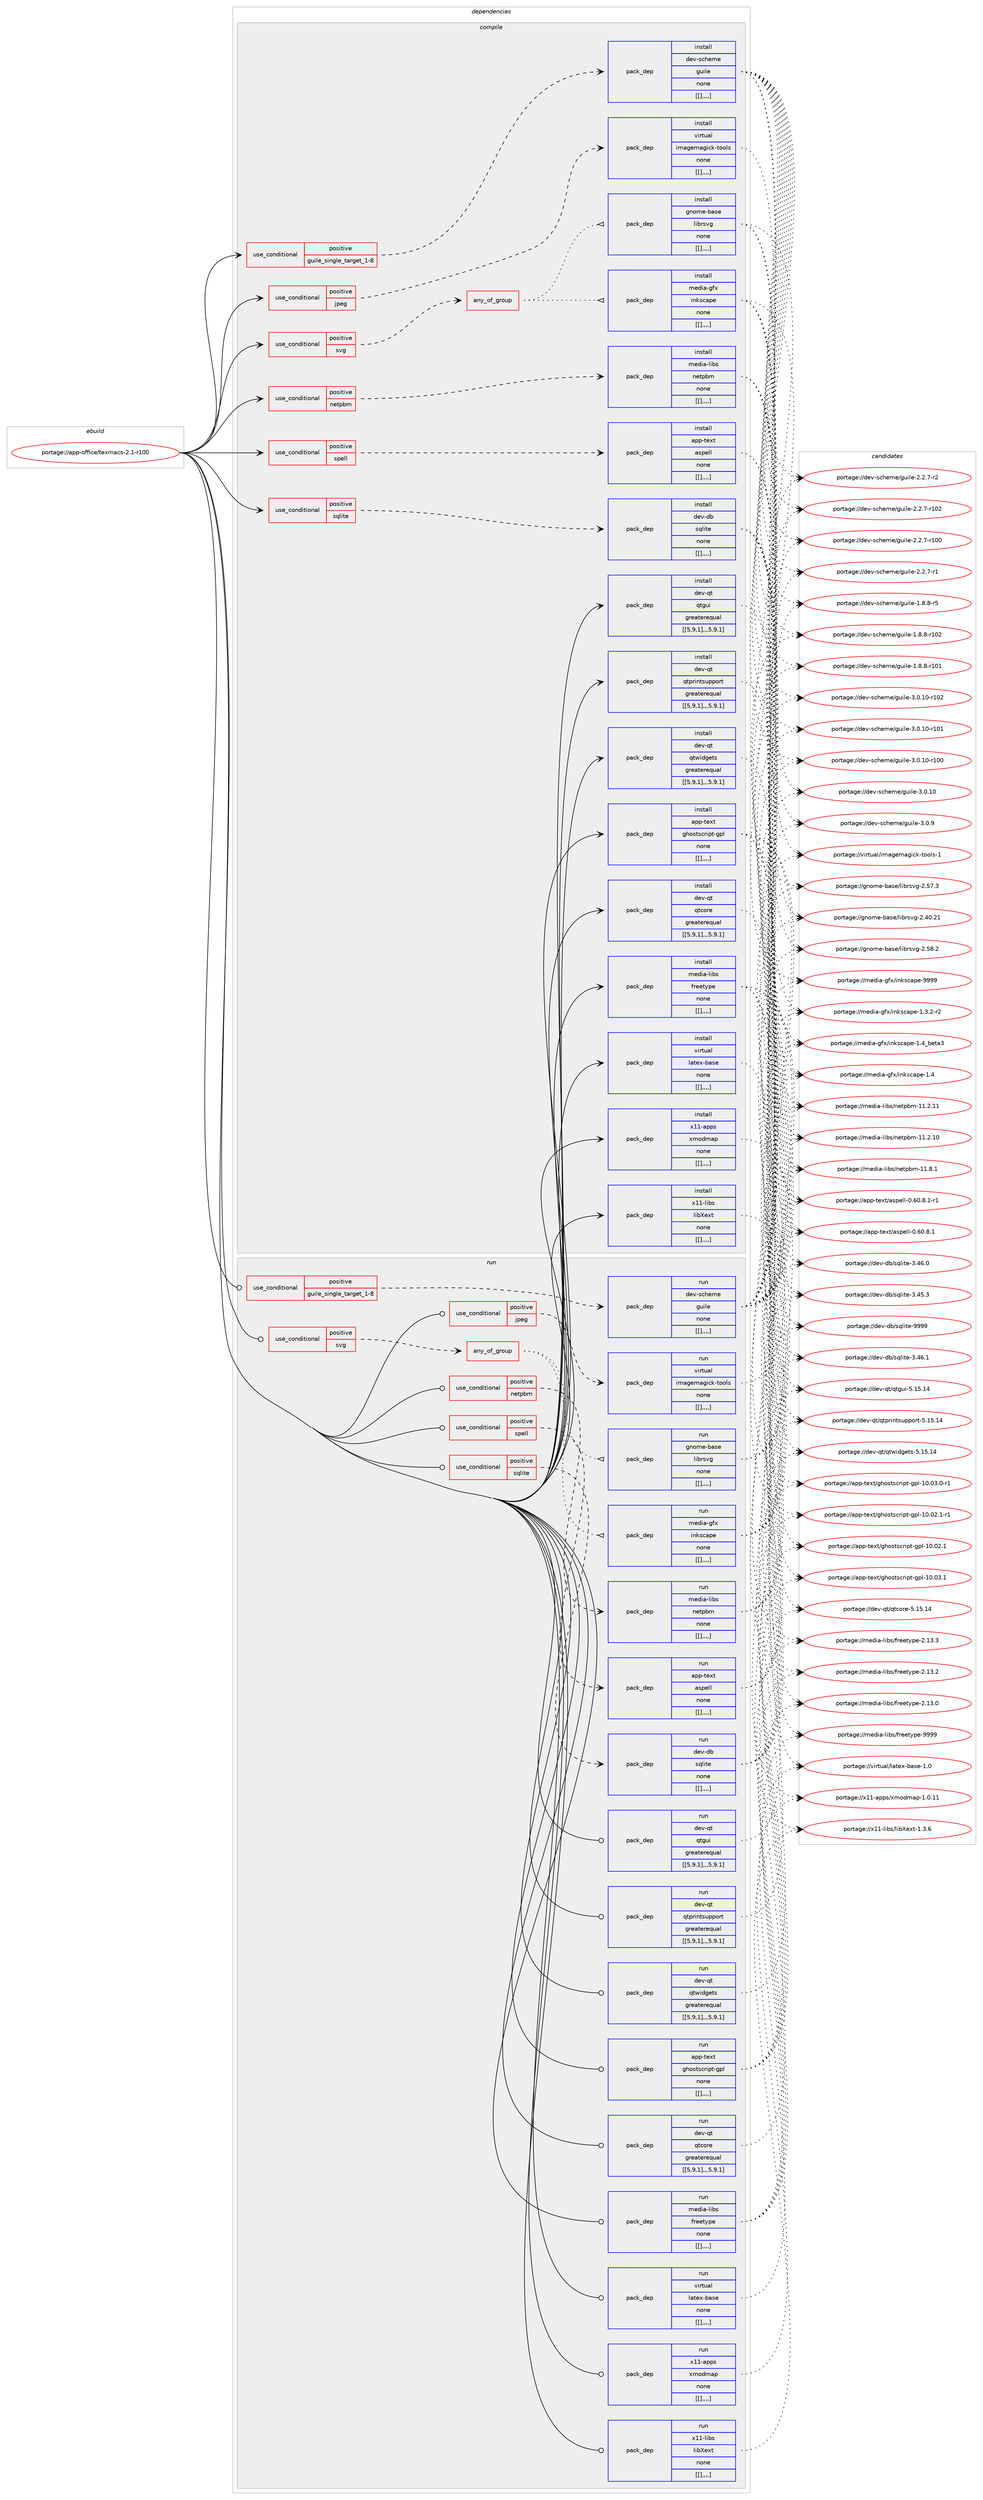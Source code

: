 digraph prolog {

# *************
# Graph options
# *************

newrank=true;
concentrate=true;
compound=true;
graph [rankdir=LR,fontname=Helvetica,fontsize=10,ranksep=1.5];#, ranksep=2.5, nodesep=0.2];
edge  [arrowhead=vee];
node  [fontname=Helvetica,fontsize=10];

# **********
# The ebuild
# **********

subgraph cluster_leftcol {
color=gray;
label=<<i>ebuild</i>>;
id [label="portage://app-office/texmacs-2.1-r100", color=red, width=4, href="../app-office/texmacs-2.1-r100.svg"];
}

# ****************
# The dependencies
# ****************

subgraph cluster_midcol {
color=gray;
label=<<i>dependencies</i>>;
subgraph cluster_compile {
fillcolor="#eeeeee";
style=filled;
label=<<i>compile</i>>;
subgraph cond14889 {
dependency50445 [label=<<TABLE BORDER="0" CELLBORDER="1" CELLSPACING="0" CELLPADDING="4"><TR><TD ROWSPAN="3" CELLPADDING="10">use_conditional</TD></TR><TR><TD>positive</TD></TR><TR><TD>guile_single_target_1-8</TD></TR></TABLE>>, shape=none, color=red];
subgraph pack35106 {
dependency50545 [label=<<TABLE BORDER="0" CELLBORDER="1" CELLSPACING="0" CELLPADDING="4" WIDTH="220"><TR><TD ROWSPAN="6" CELLPADDING="30">pack_dep</TD></TR><TR><TD WIDTH="110">install</TD></TR><TR><TD>dev-scheme</TD></TR><TR><TD>guile</TD></TR><TR><TD>none</TD></TR><TR><TD>[[],,,,]</TD></TR></TABLE>>, shape=none, color=blue];
}
dependency50445:e -> dependency50545:w [weight=20,style="dashed",arrowhead="vee"];
}
id:e -> dependency50445:w [weight=20,style="solid",arrowhead="vee"];
subgraph cond14920 {
dependency50568 [label=<<TABLE BORDER="0" CELLBORDER="1" CELLSPACING="0" CELLPADDING="4"><TR><TD ROWSPAN="3" CELLPADDING="10">use_conditional</TD></TR><TR><TD>positive</TD></TR><TR><TD>jpeg</TD></TR></TABLE>>, shape=none, color=red];
subgraph pack35182 {
dependency50589 [label=<<TABLE BORDER="0" CELLBORDER="1" CELLSPACING="0" CELLPADDING="4" WIDTH="220"><TR><TD ROWSPAN="6" CELLPADDING="30">pack_dep</TD></TR><TR><TD WIDTH="110">install</TD></TR><TR><TD>virtual</TD></TR><TR><TD>imagemagick-tools</TD></TR><TR><TD>none</TD></TR><TR><TD>[[],,,,]</TD></TR></TABLE>>, shape=none, color=blue];
}
dependency50568:e -> dependency50589:w [weight=20,style="dashed",arrowhead="vee"];
}
id:e -> dependency50568:w [weight=20,style="solid",arrowhead="vee"];
subgraph cond14935 {
dependency50658 [label=<<TABLE BORDER="0" CELLBORDER="1" CELLSPACING="0" CELLPADDING="4"><TR><TD ROWSPAN="3" CELLPADDING="10">use_conditional</TD></TR><TR><TD>positive</TD></TR><TR><TD>netpbm</TD></TR></TABLE>>, shape=none, color=red];
subgraph pack35238 {
dependency50660 [label=<<TABLE BORDER="0" CELLBORDER="1" CELLSPACING="0" CELLPADDING="4" WIDTH="220"><TR><TD ROWSPAN="6" CELLPADDING="30">pack_dep</TD></TR><TR><TD WIDTH="110">install</TD></TR><TR><TD>media-libs</TD></TR><TR><TD>netpbm</TD></TR><TR><TD>none</TD></TR><TR><TD>[[],,,,]</TD></TR></TABLE>>, shape=none, color=blue];
}
dependency50658:e -> dependency50660:w [weight=20,style="dashed",arrowhead="vee"];
}
id:e -> dependency50658:w [weight=20,style="solid",arrowhead="vee"];
subgraph cond14966 {
dependency50750 [label=<<TABLE BORDER="0" CELLBORDER="1" CELLSPACING="0" CELLPADDING="4"><TR><TD ROWSPAN="3" CELLPADDING="10">use_conditional</TD></TR><TR><TD>positive</TD></TR><TR><TD>spell</TD></TR></TABLE>>, shape=none, color=red];
subgraph pack35318 {
dependency50773 [label=<<TABLE BORDER="0" CELLBORDER="1" CELLSPACING="0" CELLPADDING="4" WIDTH="220"><TR><TD ROWSPAN="6" CELLPADDING="30">pack_dep</TD></TR><TR><TD WIDTH="110">install</TD></TR><TR><TD>app-text</TD></TR><TR><TD>aspell</TD></TR><TR><TD>none</TD></TR><TR><TD>[[],,,,]</TD></TR></TABLE>>, shape=none, color=blue];
}
dependency50750:e -> dependency50773:w [weight=20,style="dashed",arrowhead="vee"];
}
id:e -> dependency50750:w [weight=20,style="solid",arrowhead="vee"];
subgraph cond14988 {
dependency50838 [label=<<TABLE BORDER="0" CELLBORDER="1" CELLSPACING="0" CELLPADDING="4"><TR><TD ROWSPAN="3" CELLPADDING="10">use_conditional</TD></TR><TR><TD>positive</TD></TR><TR><TD>sqlite</TD></TR></TABLE>>, shape=none, color=red];
subgraph pack35367 {
dependency50841 [label=<<TABLE BORDER="0" CELLBORDER="1" CELLSPACING="0" CELLPADDING="4" WIDTH="220"><TR><TD ROWSPAN="6" CELLPADDING="30">pack_dep</TD></TR><TR><TD WIDTH="110">install</TD></TR><TR><TD>dev-db</TD></TR><TR><TD>sqlite</TD></TR><TR><TD>none</TD></TR><TR><TD>[[],,,,]</TD></TR></TABLE>>, shape=none, color=blue];
}
dependency50838:e -> dependency50841:w [weight=20,style="dashed",arrowhead="vee"];
}
id:e -> dependency50838:w [weight=20,style="solid",arrowhead="vee"];
subgraph cond15016 {
dependency50918 [label=<<TABLE BORDER="0" CELLBORDER="1" CELLSPACING="0" CELLPADDING="4"><TR><TD ROWSPAN="3" CELLPADDING="10">use_conditional</TD></TR><TR><TD>positive</TD></TR><TR><TD>svg</TD></TR></TABLE>>, shape=none, color=red];
subgraph any436 {
dependency50922 [label=<<TABLE BORDER="0" CELLBORDER="1" CELLSPACING="0" CELLPADDING="4"><TR><TD CELLPADDING="10">any_of_group</TD></TR></TABLE>>, shape=none, color=red];subgraph pack35444 {
dependency51096 [label=<<TABLE BORDER="0" CELLBORDER="1" CELLSPACING="0" CELLPADDING="4" WIDTH="220"><TR><TD ROWSPAN="6" CELLPADDING="30">pack_dep</TD></TR><TR><TD WIDTH="110">install</TD></TR><TR><TD>media-gfx</TD></TR><TR><TD>inkscape</TD></TR><TR><TD>none</TD></TR><TR><TD>[[],,,,]</TD></TR></TABLE>>, shape=none, color=blue];
}
dependency50922:e -> dependency51096:w [weight=20,style="dotted",arrowhead="oinv"];
subgraph pack35579 {
dependency51124 [label=<<TABLE BORDER="0" CELLBORDER="1" CELLSPACING="0" CELLPADDING="4" WIDTH="220"><TR><TD ROWSPAN="6" CELLPADDING="30">pack_dep</TD></TR><TR><TD WIDTH="110">install</TD></TR><TR><TD>gnome-base</TD></TR><TR><TD>librsvg</TD></TR><TR><TD>none</TD></TR><TR><TD>[[],,,,]</TD></TR></TABLE>>, shape=none, color=blue];
}
dependency50922:e -> dependency51124:w [weight=20,style="dotted",arrowhead="oinv"];
}
dependency50918:e -> dependency50922:w [weight=20,style="dashed",arrowhead="vee"];
}
id:e -> dependency50918:w [weight=20,style="solid",arrowhead="vee"];
subgraph pack35600 {
dependency51150 [label=<<TABLE BORDER="0" CELLBORDER="1" CELLSPACING="0" CELLPADDING="4" WIDTH="220"><TR><TD ROWSPAN="6" CELLPADDING="30">pack_dep</TD></TR><TR><TD WIDTH="110">install</TD></TR><TR><TD>app-text</TD></TR><TR><TD>ghostscript-gpl</TD></TR><TR><TD>none</TD></TR><TR><TD>[[],,,,]</TD></TR></TABLE>>, shape=none, color=blue];
}
id:e -> dependency51150:w [weight=20,style="solid",arrowhead="vee"];
subgraph pack35603 {
dependency51177 [label=<<TABLE BORDER="0" CELLBORDER="1" CELLSPACING="0" CELLPADDING="4" WIDTH="220"><TR><TD ROWSPAN="6" CELLPADDING="30">pack_dep</TD></TR><TR><TD WIDTH="110">install</TD></TR><TR><TD>dev-qt</TD></TR><TR><TD>qtcore</TD></TR><TR><TD>greaterequal</TD></TR><TR><TD>[[5,9,1],,,5.9.1]</TD></TR></TABLE>>, shape=none, color=blue];
}
id:e -> dependency51177:w [weight=20,style="solid",arrowhead="vee"];
subgraph pack35636 {
dependency51248 [label=<<TABLE BORDER="0" CELLBORDER="1" CELLSPACING="0" CELLPADDING="4" WIDTH="220"><TR><TD ROWSPAN="6" CELLPADDING="30">pack_dep</TD></TR><TR><TD WIDTH="110">install</TD></TR><TR><TD>dev-qt</TD></TR><TR><TD>qtgui</TD></TR><TR><TD>greaterequal</TD></TR><TR><TD>[[5,9,1],,,5.9.1]</TD></TR></TABLE>>, shape=none, color=blue];
}
id:e -> dependency51248:w [weight=20,style="solid",arrowhead="vee"];
subgraph pack35667 {
dependency51255 [label=<<TABLE BORDER="0" CELLBORDER="1" CELLSPACING="0" CELLPADDING="4" WIDTH="220"><TR><TD ROWSPAN="6" CELLPADDING="30">pack_dep</TD></TR><TR><TD WIDTH="110">install</TD></TR><TR><TD>dev-qt</TD></TR><TR><TD>qtprintsupport</TD></TR><TR><TD>greaterequal</TD></TR><TR><TD>[[5,9,1],,,5.9.1]</TD></TR></TABLE>>, shape=none, color=blue];
}
id:e -> dependency51255:w [weight=20,style="solid",arrowhead="vee"];
subgraph pack35690 {
dependency51303 [label=<<TABLE BORDER="0" CELLBORDER="1" CELLSPACING="0" CELLPADDING="4" WIDTH="220"><TR><TD ROWSPAN="6" CELLPADDING="30">pack_dep</TD></TR><TR><TD WIDTH="110">install</TD></TR><TR><TD>dev-qt</TD></TR><TR><TD>qtwidgets</TD></TR><TR><TD>greaterequal</TD></TR><TR><TD>[[5,9,1],,,5.9.1]</TD></TR></TABLE>>, shape=none, color=blue];
}
id:e -> dependency51303:w [weight=20,style="solid",arrowhead="vee"];
subgraph pack35745 {
dependency51378 [label=<<TABLE BORDER="0" CELLBORDER="1" CELLSPACING="0" CELLPADDING="4" WIDTH="220"><TR><TD ROWSPAN="6" CELLPADDING="30">pack_dep</TD></TR><TR><TD WIDTH="110">install</TD></TR><TR><TD>media-libs</TD></TR><TR><TD>freetype</TD></TR><TR><TD>none</TD></TR><TR><TD>[[],,,,]</TD></TR></TABLE>>, shape=none, color=blue];
}
id:e -> dependency51378:w [weight=20,style="solid",arrowhead="vee"];
subgraph pack35765 {
dependency51406 [label=<<TABLE BORDER="0" CELLBORDER="1" CELLSPACING="0" CELLPADDING="4" WIDTH="220"><TR><TD ROWSPAN="6" CELLPADDING="30">pack_dep</TD></TR><TR><TD WIDTH="110">install</TD></TR><TR><TD>virtual</TD></TR><TR><TD>latex-base</TD></TR><TR><TD>none</TD></TR><TR><TD>[[],,,,]</TD></TR></TABLE>>, shape=none, color=blue];
}
id:e -> dependency51406:w [weight=20,style="solid",arrowhead="vee"];
subgraph pack35787 {
dependency51410 [label=<<TABLE BORDER="0" CELLBORDER="1" CELLSPACING="0" CELLPADDING="4" WIDTH="220"><TR><TD ROWSPAN="6" CELLPADDING="30">pack_dep</TD></TR><TR><TD WIDTH="110">install</TD></TR><TR><TD>x11-apps</TD></TR><TR><TD>xmodmap</TD></TR><TR><TD>none</TD></TR><TR><TD>[[],,,,]</TD></TR></TABLE>>, shape=none, color=blue];
}
id:e -> dependency51410:w [weight=20,style="solid",arrowhead="vee"];
subgraph pack35790 {
dependency51413 [label=<<TABLE BORDER="0" CELLBORDER="1" CELLSPACING="0" CELLPADDING="4" WIDTH="220"><TR><TD ROWSPAN="6" CELLPADDING="30">pack_dep</TD></TR><TR><TD WIDTH="110">install</TD></TR><TR><TD>x11-libs</TD></TR><TR><TD>libXext</TD></TR><TR><TD>none</TD></TR><TR><TD>[[],,,,]</TD></TR></TABLE>>, shape=none, color=blue];
}
id:e -> dependency51413:w [weight=20,style="solid",arrowhead="vee"];
}
subgraph cluster_compileandrun {
fillcolor="#eeeeee";
style=filled;
label=<<i>compile and run</i>>;
}
subgraph cluster_run {
fillcolor="#eeeeee";
style=filled;
label=<<i>run</i>>;
subgraph cond15132 {
dependency51463 [label=<<TABLE BORDER="0" CELLBORDER="1" CELLSPACING="0" CELLPADDING="4"><TR><TD ROWSPAN="3" CELLPADDING="10">use_conditional</TD></TR><TR><TD>positive</TD></TR><TR><TD>guile_single_target_1-8</TD></TR></TABLE>>, shape=none, color=red];
subgraph pack35833 {
dependency51559 [label=<<TABLE BORDER="0" CELLBORDER="1" CELLSPACING="0" CELLPADDING="4" WIDTH="220"><TR><TD ROWSPAN="6" CELLPADDING="30">pack_dep</TD></TR><TR><TD WIDTH="110">run</TD></TR><TR><TD>dev-scheme</TD></TR><TR><TD>guile</TD></TR><TR><TD>none</TD></TR><TR><TD>[[],,,,]</TD></TR></TABLE>>, shape=none, color=blue];
}
dependency51463:e -> dependency51559:w [weight=20,style="dashed",arrowhead="vee"];
}
id:e -> dependency51463:w [weight=20,style="solid",arrowhead="odot"];
subgraph cond15150 {
dependency51564 [label=<<TABLE BORDER="0" CELLBORDER="1" CELLSPACING="0" CELLPADDING="4"><TR><TD ROWSPAN="3" CELLPADDING="10">use_conditional</TD></TR><TR><TD>positive</TD></TR><TR><TD>jpeg</TD></TR></TABLE>>, shape=none, color=red];
subgraph pack35918 {
dependency51572 [label=<<TABLE BORDER="0" CELLBORDER="1" CELLSPACING="0" CELLPADDING="4" WIDTH="220"><TR><TD ROWSPAN="6" CELLPADDING="30">pack_dep</TD></TR><TR><TD WIDTH="110">run</TD></TR><TR><TD>virtual</TD></TR><TR><TD>imagemagick-tools</TD></TR><TR><TD>none</TD></TR><TR><TD>[[],,,,]</TD></TR></TABLE>>, shape=none, color=blue];
}
dependency51564:e -> dependency51572:w [weight=20,style="dashed",arrowhead="vee"];
}
id:e -> dependency51564:w [weight=20,style="solid",arrowhead="odot"];
subgraph cond15159 {
dependency51604 [label=<<TABLE BORDER="0" CELLBORDER="1" CELLSPACING="0" CELLPADDING="4"><TR><TD ROWSPAN="3" CELLPADDING="10">use_conditional</TD></TR><TR><TD>positive</TD></TR><TR><TD>netpbm</TD></TR></TABLE>>, shape=none, color=red];
subgraph pack35948 {
dependency51626 [label=<<TABLE BORDER="0" CELLBORDER="1" CELLSPACING="0" CELLPADDING="4" WIDTH="220"><TR><TD ROWSPAN="6" CELLPADDING="30">pack_dep</TD></TR><TR><TD WIDTH="110">run</TD></TR><TR><TD>media-libs</TD></TR><TR><TD>netpbm</TD></TR><TR><TD>none</TD></TR><TR><TD>[[],,,,]</TD></TR></TABLE>>, shape=none, color=blue];
}
dependency51604:e -> dependency51626:w [weight=20,style="dashed",arrowhead="vee"];
}
id:e -> dependency51604:w [weight=20,style="solid",arrowhead="odot"];
subgraph cond15167 {
dependency51714 [label=<<TABLE BORDER="0" CELLBORDER="1" CELLSPACING="0" CELLPADDING="4"><TR><TD ROWSPAN="3" CELLPADDING="10">use_conditional</TD></TR><TR><TD>positive</TD></TR><TR><TD>spell</TD></TR></TABLE>>, shape=none, color=red];
subgraph pack36024 {
dependency51717 [label=<<TABLE BORDER="0" CELLBORDER="1" CELLSPACING="0" CELLPADDING="4" WIDTH="220"><TR><TD ROWSPAN="6" CELLPADDING="30">pack_dep</TD></TR><TR><TD WIDTH="110">run</TD></TR><TR><TD>app-text</TD></TR><TR><TD>aspell</TD></TR><TR><TD>none</TD></TR><TR><TD>[[],,,,]</TD></TR></TABLE>>, shape=none, color=blue];
}
dependency51714:e -> dependency51717:w [weight=20,style="dashed",arrowhead="vee"];
}
id:e -> dependency51714:w [weight=20,style="solid",arrowhead="odot"];
subgraph cond15192 {
dependency51806 [label=<<TABLE BORDER="0" CELLBORDER="1" CELLSPACING="0" CELLPADDING="4"><TR><TD ROWSPAN="3" CELLPADDING="10">use_conditional</TD></TR><TR><TD>positive</TD></TR><TR><TD>sqlite</TD></TR></TABLE>>, shape=none, color=red];
subgraph pack36100 {
dependency51815 [label=<<TABLE BORDER="0" CELLBORDER="1" CELLSPACING="0" CELLPADDING="4" WIDTH="220"><TR><TD ROWSPAN="6" CELLPADDING="30">pack_dep</TD></TR><TR><TD WIDTH="110">run</TD></TR><TR><TD>dev-db</TD></TR><TR><TD>sqlite</TD></TR><TR><TD>none</TD></TR><TR><TD>[[],,,,]</TD></TR></TABLE>>, shape=none, color=blue];
}
dependency51806:e -> dependency51815:w [weight=20,style="dashed",arrowhead="vee"];
}
id:e -> dependency51806:w [weight=20,style="solid",arrowhead="odot"];
subgraph cond15213 {
dependency51860 [label=<<TABLE BORDER="0" CELLBORDER="1" CELLSPACING="0" CELLPADDING="4"><TR><TD ROWSPAN="3" CELLPADDING="10">use_conditional</TD></TR><TR><TD>positive</TD></TR><TR><TD>svg</TD></TR></TABLE>>, shape=none, color=red];
subgraph any457 {
dependency51902 [label=<<TABLE BORDER="0" CELLBORDER="1" CELLSPACING="0" CELLPADDING="4"><TR><TD CELLPADDING="10">any_of_group</TD></TR></TABLE>>, shape=none, color=red];subgraph pack36168 {
dependency51903 [label=<<TABLE BORDER="0" CELLBORDER="1" CELLSPACING="0" CELLPADDING="4" WIDTH="220"><TR><TD ROWSPAN="6" CELLPADDING="30">pack_dep</TD></TR><TR><TD WIDTH="110">run</TD></TR><TR><TD>media-gfx</TD></TR><TR><TD>inkscape</TD></TR><TR><TD>none</TD></TR><TR><TD>[[],,,,]</TD></TR></TABLE>>, shape=none, color=blue];
}
dependency51902:e -> dependency51903:w [weight=20,style="dotted",arrowhead="oinv"];
subgraph pack36205 {
dependency51945 [label=<<TABLE BORDER="0" CELLBORDER="1" CELLSPACING="0" CELLPADDING="4" WIDTH="220"><TR><TD ROWSPAN="6" CELLPADDING="30">pack_dep</TD></TR><TR><TD WIDTH="110">run</TD></TR><TR><TD>gnome-base</TD></TR><TR><TD>librsvg</TD></TR><TR><TD>none</TD></TR><TR><TD>[[],,,,]</TD></TR></TABLE>>, shape=none, color=blue];
}
dependency51902:e -> dependency51945:w [weight=20,style="dotted",arrowhead="oinv"];
}
dependency51860:e -> dependency51902:w [weight=20,style="dashed",arrowhead="vee"];
}
id:e -> dependency51860:w [weight=20,style="solid",arrowhead="odot"];
subgraph pack36221 {
dependency51969 [label=<<TABLE BORDER="0" CELLBORDER="1" CELLSPACING="0" CELLPADDING="4" WIDTH="220"><TR><TD ROWSPAN="6" CELLPADDING="30">pack_dep</TD></TR><TR><TD WIDTH="110">run</TD></TR><TR><TD>app-text</TD></TR><TR><TD>ghostscript-gpl</TD></TR><TR><TD>none</TD></TR><TR><TD>[[],,,,]</TD></TR></TABLE>>, shape=none, color=blue];
}
id:e -> dependency51969:w [weight=20,style="solid",arrowhead="odot"];
subgraph pack36223 {
dependency51990 [label=<<TABLE BORDER="0" CELLBORDER="1" CELLSPACING="0" CELLPADDING="4" WIDTH="220"><TR><TD ROWSPAN="6" CELLPADDING="30">pack_dep</TD></TR><TR><TD WIDTH="110">run</TD></TR><TR><TD>dev-qt</TD></TR><TR><TD>qtcore</TD></TR><TR><TD>greaterequal</TD></TR><TR><TD>[[5,9,1],,,5.9.1]</TD></TR></TABLE>>, shape=none, color=blue];
}
id:e -> dependency51990:w [weight=20,style="solid",arrowhead="odot"];
subgraph pack36265 {
dependency52029 [label=<<TABLE BORDER="0" CELLBORDER="1" CELLSPACING="0" CELLPADDING="4" WIDTH="220"><TR><TD ROWSPAN="6" CELLPADDING="30">pack_dep</TD></TR><TR><TD WIDTH="110">run</TD></TR><TR><TD>dev-qt</TD></TR><TR><TD>qtgui</TD></TR><TR><TD>greaterequal</TD></TR><TR><TD>[[5,9,1],,,5.9.1]</TD></TR></TABLE>>, shape=none, color=blue];
}
id:e -> dependency52029:w [weight=20,style="solid",arrowhead="odot"];
subgraph pack36297 {
dependency52071 [label=<<TABLE BORDER="0" CELLBORDER="1" CELLSPACING="0" CELLPADDING="4" WIDTH="220"><TR><TD ROWSPAN="6" CELLPADDING="30">pack_dep</TD></TR><TR><TD WIDTH="110">run</TD></TR><TR><TD>dev-qt</TD></TR><TR><TD>qtprintsupport</TD></TR><TR><TD>greaterequal</TD></TR><TR><TD>[[5,9,1],,,5.9.1]</TD></TR></TABLE>>, shape=none, color=blue];
}
id:e -> dependency52071:w [weight=20,style="solid",arrowhead="odot"];
subgraph pack36299 {
dependency52116 [label=<<TABLE BORDER="0" CELLBORDER="1" CELLSPACING="0" CELLPADDING="4" WIDTH="220"><TR><TD ROWSPAN="6" CELLPADDING="30">pack_dep</TD></TR><TR><TD WIDTH="110">run</TD></TR><TR><TD>dev-qt</TD></TR><TR><TD>qtwidgets</TD></TR><TR><TD>greaterequal</TD></TR><TR><TD>[[5,9,1],,,5.9.1]</TD></TR></TABLE>>, shape=none, color=blue];
}
id:e -> dependency52116:w [weight=20,style="solid",arrowhead="odot"];
subgraph pack36345 {
dependency52201 [label=<<TABLE BORDER="0" CELLBORDER="1" CELLSPACING="0" CELLPADDING="4" WIDTH="220"><TR><TD ROWSPAN="6" CELLPADDING="30">pack_dep</TD></TR><TR><TD WIDTH="110">run</TD></TR><TR><TD>media-libs</TD></TR><TR><TD>freetype</TD></TR><TR><TD>none</TD></TR><TR><TD>[[],,,,]</TD></TR></TABLE>>, shape=none, color=blue];
}
id:e -> dependency52201:w [weight=20,style="solid",arrowhead="odot"];
subgraph pack36397 {
dependency52207 [label=<<TABLE BORDER="0" CELLBORDER="1" CELLSPACING="0" CELLPADDING="4" WIDTH="220"><TR><TD ROWSPAN="6" CELLPADDING="30">pack_dep</TD></TR><TR><TD WIDTH="110">run</TD></TR><TR><TD>virtual</TD></TR><TR><TD>latex-base</TD></TR><TR><TD>none</TD></TR><TR><TD>[[],,,,]</TD></TR></TABLE>>, shape=none, color=blue];
}
id:e -> dependency52207:w [weight=20,style="solid",arrowhead="odot"];
subgraph pack36405 {
dependency52233 [label=<<TABLE BORDER="0" CELLBORDER="1" CELLSPACING="0" CELLPADDING="4" WIDTH="220"><TR><TD ROWSPAN="6" CELLPADDING="30">pack_dep</TD></TR><TR><TD WIDTH="110">run</TD></TR><TR><TD>x11-apps</TD></TR><TR><TD>xmodmap</TD></TR><TR><TD>none</TD></TR><TR><TD>[[],,,,]</TD></TR></TABLE>>, shape=none, color=blue];
}
id:e -> dependency52233:w [weight=20,style="solid",arrowhead="odot"];
subgraph pack36423 {
dependency52253 [label=<<TABLE BORDER="0" CELLBORDER="1" CELLSPACING="0" CELLPADDING="4" WIDTH="220"><TR><TD ROWSPAN="6" CELLPADDING="30">pack_dep</TD></TR><TR><TD WIDTH="110">run</TD></TR><TR><TD>x11-libs</TD></TR><TR><TD>libXext</TD></TR><TR><TD>none</TD></TR><TR><TD>[[],,,,]</TD></TR></TABLE>>, shape=none, color=blue];
}
id:e -> dependency52253:w [weight=20,style="solid",arrowhead="odot"];
}
}

# **************
# The candidates
# **************

subgraph cluster_choices {
rank=same;
color=gray;
label=<<i>candidates</i>>;

subgraph choice34488 {
color=black;
nodesep=1;
choice1001011184511599104101109101471031171051081014551464846494845114494850 [label="portage://dev-scheme/guile-3.0.10-r102", color=red, width=4,href="../dev-scheme/guile-3.0.10-r102.svg"];
choice1001011184511599104101109101471031171051081014551464846494845114494849 [label="portage://dev-scheme/guile-3.0.10-r101", color=red, width=4,href="../dev-scheme/guile-3.0.10-r101.svg"];
choice1001011184511599104101109101471031171051081014551464846494845114494848 [label="portage://dev-scheme/guile-3.0.10-r100", color=red, width=4,href="../dev-scheme/guile-3.0.10-r100.svg"];
choice10010111845115991041011091014710311710510810145514648464948 [label="portage://dev-scheme/guile-3.0.10", color=red, width=4,href="../dev-scheme/guile-3.0.10.svg"];
choice100101118451159910410110910147103117105108101455146484657 [label="portage://dev-scheme/guile-3.0.9", color=red, width=4,href="../dev-scheme/guile-3.0.9.svg"];
choice1001011184511599104101109101471031171051081014550465046554511450 [label="portage://dev-scheme/guile-2.2.7-r2", color=red, width=4,href="../dev-scheme/guile-2.2.7-r2.svg"];
choice10010111845115991041011091014710311710510810145504650465545114494850 [label="portage://dev-scheme/guile-2.2.7-r102", color=red, width=4,href="../dev-scheme/guile-2.2.7-r102.svg"];
choice10010111845115991041011091014710311710510810145504650465545114494848 [label="portage://dev-scheme/guile-2.2.7-r100", color=red, width=4,href="../dev-scheme/guile-2.2.7-r100.svg"];
choice1001011184511599104101109101471031171051081014550465046554511449 [label="portage://dev-scheme/guile-2.2.7-r1", color=red, width=4,href="../dev-scheme/guile-2.2.7-r1.svg"];
choice1001011184511599104101109101471031171051081014549465646564511453 [label="portage://dev-scheme/guile-1.8.8-r5", color=red, width=4,href="../dev-scheme/guile-1.8.8-r5.svg"];
choice10010111845115991041011091014710311710510810145494656465645114494850 [label="portage://dev-scheme/guile-1.8.8-r102", color=red, width=4,href="../dev-scheme/guile-1.8.8-r102.svg"];
choice10010111845115991041011091014710311710510810145494656465645114494849 [label="portage://dev-scheme/guile-1.8.8-r101", color=red, width=4,href="../dev-scheme/guile-1.8.8-r101.svg"];
dependency50545:e -> choice1001011184511599104101109101471031171051081014551464846494845114494850:w [style=dotted,weight="100"];
dependency50545:e -> choice1001011184511599104101109101471031171051081014551464846494845114494849:w [style=dotted,weight="100"];
dependency50545:e -> choice1001011184511599104101109101471031171051081014551464846494845114494848:w [style=dotted,weight="100"];
dependency50545:e -> choice10010111845115991041011091014710311710510810145514648464948:w [style=dotted,weight="100"];
dependency50545:e -> choice100101118451159910410110910147103117105108101455146484657:w [style=dotted,weight="100"];
dependency50545:e -> choice1001011184511599104101109101471031171051081014550465046554511450:w [style=dotted,weight="100"];
dependency50545:e -> choice10010111845115991041011091014710311710510810145504650465545114494850:w [style=dotted,weight="100"];
dependency50545:e -> choice10010111845115991041011091014710311710510810145504650465545114494848:w [style=dotted,weight="100"];
dependency50545:e -> choice1001011184511599104101109101471031171051081014550465046554511449:w [style=dotted,weight="100"];
dependency50545:e -> choice1001011184511599104101109101471031171051081014549465646564511453:w [style=dotted,weight="100"];
dependency50545:e -> choice10010111845115991041011091014710311710510810145494656465645114494850:w [style=dotted,weight="100"];
dependency50545:e -> choice10010111845115991041011091014710311710510810145494656465645114494849:w [style=dotted,weight="100"];
}
subgraph choice34492 {
color=black;
nodesep=1;
choice1181051141161179710847105109971031011099710310599107451161111111081154549 [label="portage://virtual/imagemagick-tools-1", color=red, width=4,href="../virtual/imagemagick-tools-1.svg"];
dependency50589:e -> choice1181051141161179710847105109971031011099710310599107451161111111081154549:w [style=dotted,weight="100"];
}
subgraph choice34503 {
color=black;
nodesep=1;
choice109101100105974510810598115471101011161129810945494946564649 [label="portage://media-libs/netpbm-11.8.1", color=red, width=4,href="../media-libs/netpbm-11.8.1.svg"];
choice10910110010597451081059811547110101116112981094549494650464949 [label="portage://media-libs/netpbm-11.2.11", color=red, width=4,href="../media-libs/netpbm-11.2.11.svg"];
choice10910110010597451081059811547110101116112981094549494650464948 [label="portage://media-libs/netpbm-11.2.10", color=red, width=4,href="../media-libs/netpbm-11.2.10.svg"];
dependency50660:e -> choice109101100105974510810598115471101011161129810945494946564649:w [style=dotted,weight="100"];
dependency50660:e -> choice10910110010597451081059811547110101116112981094549494650464949:w [style=dotted,weight="100"];
dependency50660:e -> choice10910110010597451081059811547110101116112981094549494650464948:w [style=dotted,weight="100"];
}
subgraph choice34504 {
color=black;
nodesep=1;
choice971121124511610112011647971151121011081084548465448465646494511449 [label="portage://app-text/aspell-0.60.8.1-r1", color=red, width=4,href="../app-text/aspell-0.60.8.1-r1.svg"];
choice97112112451161011201164797115112101108108454846544846564649 [label="portage://app-text/aspell-0.60.8.1", color=red, width=4,href="../app-text/aspell-0.60.8.1.svg"];
dependency50773:e -> choice971121124511610112011647971151121011081084548465448465646494511449:w [style=dotted,weight="100"];
dependency50773:e -> choice97112112451161011201164797115112101108108454846544846564649:w [style=dotted,weight="100"];
}
subgraph choice34505 {
color=black;
nodesep=1;
choice1001011184510098471151131081051161014557575757 [label="portage://dev-db/sqlite-9999", color=red, width=4,href="../dev-db/sqlite-9999.svg"];
choice10010111845100984711511310810511610145514652544649 [label="portage://dev-db/sqlite-3.46.1", color=red, width=4,href="../dev-db/sqlite-3.46.1.svg"];
choice10010111845100984711511310810511610145514652544648 [label="portage://dev-db/sqlite-3.46.0", color=red, width=4,href="../dev-db/sqlite-3.46.0.svg"];
choice10010111845100984711511310810511610145514652534651 [label="portage://dev-db/sqlite-3.45.3", color=red, width=4,href="../dev-db/sqlite-3.45.3.svg"];
dependency50841:e -> choice1001011184510098471151131081051161014557575757:w [style=dotted,weight="100"];
dependency50841:e -> choice10010111845100984711511310810511610145514652544649:w [style=dotted,weight="100"];
dependency50841:e -> choice10010111845100984711511310810511610145514652544648:w [style=dotted,weight="100"];
dependency50841:e -> choice10010111845100984711511310810511610145514652534651:w [style=dotted,weight="100"];
}
subgraph choice34507 {
color=black;
nodesep=1;
choice10910110010597451031021204710511010711599971121014557575757 [label="portage://media-gfx/inkscape-9999", color=red, width=4,href="../media-gfx/inkscape-9999.svg"];
choice10910110010597451031021204710511010711599971121014549465295981011169751 [label="portage://media-gfx/inkscape-1.4_beta3", color=red, width=4,href="../media-gfx/inkscape-1.4_beta3.svg"];
choice109101100105974510310212047105110107115999711210145494652 [label="portage://media-gfx/inkscape-1.4", color=red, width=4,href="../media-gfx/inkscape-1.4.svg"];
choice10910110010597451031021204710511010711599971121014549465146504511450 [label="portage://media-gfx/inkscape-1.3.2-r2", color=red, width=4,href="../media-gfx/inkscape-1.3.2-r2.svg"];
dependency51096:e -> choice10910110010597451031021204710511010711599971121014557575757:w [style=dotted,weight="100"];
dependency51096:e -> choice10910110010597451031021204710511010711599971121014549465295981011169751:w [style=dotted,weight="100"];
dependency51096:e -> choice109101100105974510310212047105110107115999711210145494652:w [style=dotted,weight="100"];
dependency51096:e -> choice10910110010597451031021204710511010711599971121014549465146504511450:w [style=dotted,weight="100"];
}
subgraph choice34510 {
color=black;
nodesep=1;
choice103110111109101459897115101471081059811411511810345504653564650 [label="portage://gnome-base/librsvg-2.58.2", color=red, width=4,href="../gnome-base/librsvg-2.58.2.svg"];
choice103110111109101459897115101471081059811411511810345504653554651 [label="portage://gnome-base/librsvg-2.57.3", color=red, width=4,href="../gnome-base/librsvg-2.57.3.svg"];
choice10311011110910145989711510147108105981141151181034550465248465049 [label="portage://gnome-base/librsvg-2.40.21", color=red, width=4,href="../gnome-base/librsvg-2.40.21.svg"];
dependency51124:e -> choice103110111109101459897115101471081059811411511810345504653564650:w [style=dotted,weight="100"];
dependency51124:e -> choice103110111109101459897115101471081059811411511810345504653554651:w [style=dotted,weight="100"];
dependency51124:e -> choice10311011110910145989711510147108105981141151181034550465248465049:w [style=dotted,weight="100"];
}
subgraph choice34521 {
color=black;
nodesep=1;
choice97112112451161011201164710310411111511611599114105112116451031121084549484648514649 [label="portage://app-text/ghostscript-gpl-10.03.1", color=red, width=4,href="../app-text/ghostscript-gpl-10.03.1.svg"];
choice971121124511610112011647103104111115116115991141051121164510311210845494846485146484511449 [label="portage://app-text/ghostscript-gpl-10.03.0-r1", color=red, width=4,href="../app-text/ghostscript-gpl-10.03.0-r1.svg"];
choice971121124511610112011647103104111115116115991141051121164510311210845494846485046494511449 [label="portage://app-text/ghostscript-gpl-10.02.1-r1", color=red, width=4,href="../app-text/ghostscript-gpl-10.02.1-r1.svg"];
choice97112112451161011201164710310411111511611599114105112116451031121084549484648504649 [label="portage://app-text/ghostscript-gpl-10.02.1", color=red, width=4,href="../app-text/ghostscript-gpl-10.02.1.svg"];
dependency51150:e -> choice97112112451161011201164710310411111511611599114105112116451031121084549484648514649:w [style=dotted,weight="100"];
dependency51150:e -> choice971121124511610112011647103104111115116115991141051121164510311210845494846485146484511449:w [style=dotted,weight="100"];
dependency51150:e -> choice971121124511610112011647103104111115116115991141051121164510311210845494846485046494511449:w [style=dotted,weight="100"];
dependency51150:e -> choice97112112451161011201164710310411111511611599114105112116451031121084549484648504649:w [style=dotted,weight="100"];
}
subgraph choice34523 {
color=black;
nodesep=1;
choice1001011184511311647113116991111141014553464953464952 [label="portage://dev-qt/qtcore-5.15.14", color=red, width=4,href="../dev-qt/qtcore-5.15.14.svg"];
dependency51177:e -> choice1001011184511311647113116991111141014553464953464952:w [style=dotted,weight="100"];
}
subgraph choice34524 {
color=black;
nodesep=1;
choice10010111845113116471131161031171054553464953464952 [label="portage://dev-qt/qtgui-5.15.14", color=red, width=4,href="../dev-qt/qtgui-5.15.14.svg"];
dependency51248:e -> choice10010111845113116471131161031171054553464953464952:w [style=dotted,weight="100"];
}
subgraph choice34534 {
color=black;
nodesep=1;
choice10010111845113116471131161121141051101161151171121121111141164553464953464952 [label="portage://dev-qt/qtprintsupport-5.15.14", color=red, width=4,href="../dev-qt/qtprintsupport-5.15.14.svg"];
dependency51255:e -> choice10010111845113116471131161121141051101161151171121121111141164553464953464952:w [style=dotted,weight="100"];
}
subgraph choice34543 {
color=black;
nodesep=1;
choice10010111845113116471131161191051001031011161154553464953464952 [label="portage://dev-qt/qtwidgets-5.15.14", color=red, width=4,href="../dev-qt/qtwidgets-5.15.14.svg"];
dependency51303:e -> choice10010111845113116471131161191051001031011161154553464953464952:w [style=dotted,weight="100"];
}
subgraph choice34545 {
color=black;
nodesep=1;
choice109101100105974510810598115471021141011011161211121014557575757 [label="portage://media-libs/freetype-9999", color=red, width=4,href="../media-libs/freetype-9999.svg"];
choice1091011001059745108105981154710211410110111612111210145504649514651 [label="portage://media-libs/freetype-2.13.3", color=red, width=4,href="../media-libs/freetype-2.13.3.svg"];
choice1091011001059745108105981154710211410110111612111210145504649514650 [label="portage://media-libs/freetype-2.13.2", color=red, width=4,href="../media-libs/freetype-2.13.2.svg"];
choice1091011001059745108105981154710211410110111612111210145504649514648 [label="portage://media-libs/freetype-2.13.0", color=red, width=4,href="../media-libs/freetype-2.13.0.svg"];
dependency51378:e -> choice109101100105974510810598115471021141011011161211121014557575757:w [style=dotted,weight="100"];
dependency51378:e -> choice1091011001059745108105981154710211410110111612111210145504649514651:w [style=dotted,weight="100"];
dependency51378:e -> choice1091011001059745108105981154710211410110111612111210145504649514650:w [style=dotted,weight="100"];
dependency51378:e -> choice1091011001059745108105981154710211410110111612111210145504649514648:w [style=dotted,weight="100"];
}
subgraph choice34556 {
color=black;
nodesep=1;
choice11810511411611797108471089711610112045989711510145494648 [label="portage://virtual/latex-base-1.0", color=red, width=4,href="../virtual/latex-base-1.0.svg"];
dependency51406:e -> choice11810511411611797108471089711610112045989711510145494648:w [style=dotted,weight="100"];
}
subgraph choice34596 {
color=black;
nodesep=1;
choice12049494597112112115471201091111001099711245494648464949 [label="portage://x11-apps/xmodmap-1.0.11", color=red, width=4,href="../x11-apps/xmodmap-1.0.11.svg"];
dependency51410:e -> choice12049494597112112115471201091111001099711245494648464949:w [style=dotted,weight="100"];
}
subgraph choice34598 {
color=black;
nodesep=1;
choice12049494510810598115471081059888101120116454946514654 [label="portage://x11-libs/libXext-1.3.6", color=red, width=4,href="../x11-libs/libXext-1.3.6.svg"];
dependency51413:e -> choice12049494510810598115471081059888101120116454946514654:w [style=dotted,weight="100"];
}
subgraph choice34600 {
color=black;
nodesep=1;
choice1001011184511599104101109101471031171051081014551464846494845114494850 [label="portage://dev-scheme/guile-3.0.10-r102", color=red, width=4,href="../dev-scheme/guile-3.0.10-r102.svg"];
choice1001011184511599104101109101471031171051081014551464846494845114494849 [label="portage://dev-scheme/guile-3.0.10-r101", color=red, width=4,href="../dev-scheme/guile-3.0.10-r101.svg"];
choice1001011184511599104101109101471031171051081014551464846494845114494848 [label="portage://dev-scheme/guile-3.0.10-r100", color=red, width=4,href="../dev-scheme/guile-3.0.10-r100.svg"];
choice10010111845115991041011091014710311710510810145514648464948 [label="portage://dev-scheme/guile-3.0.10", color=red, width=4,href="../dev-scheme/guile-3.0.10.svg"];
choice100101118451159910410110910147103117105108101455146484657 [label="portage://dev-scheme/guile-3.0.9", color=red, width=4,href="../dev-scheme/guile-3.0.9.svg"];
choice1001011184511599104101109101471031171051081014550465046554511450 [label="portage://dev-scheme/guile-2.2.7-r2", color=red, width=4,href="../dev-scheme/guile-2.2.7-r2.svg"];
choice10010111845115991041011091014710311710510810145504650465545114494850 [label="portage://dev-scheme/guile-2.2.7-r102", color=red, width=4,href="../dev-scheme/guile-2.2.7-r102.svg"];
choice10010111845115991041011091014710311710510810145504650465545114494848 [label="portage://dev-scheme/guile-2.2.7-r100", color=red, width=4,href="../dev-scheme/guile-2.2.7-r100.svg"];
choice1001011184511599104101109101471031171051081014550465046554511449 [label="portage://dev-scheme/guile-2.2.7-r1", color=red, width=4,href="../dev-scheme/guile-2.2.7-r1.svg"];
choice1001011184511599104101109101471031171051081014549465646564511453 [label="portage://dev-scheme/guile-1.8.8-r5", color=red, width=4,href="../dev-scheme/guile-1.8.8-r5.svg"];
choice10010111845115991041011091014710311710510810145494656465645114494850 [label="portage://dev-scheme/guile-1.8.8-r102", color=red, width=4,href="../dev-scheme/guile-1.8.8-r102.svg"];
choice10010111845115991041011091014710311710510810145494656465645114494849 [label="portage://dev-scheme/guile-1.8.8-r101", color=red, width=4,href="../dev-scheme/guile-1.8.8-r101.svg"];
dependency51559:e -> choice1001011184511599104101109101471031171051081014551464846494845114494850:w [style=dotted,weight="100"];
dependency51559:e -> choice1001011184511599104101109101471031171051081014551464846494845114494849:w [style=dotted,weight="100"];
dependency51559:e -> choice1001011184511599104101109101471031171051081014551464846494845114494848:w [style=dotted,weight="100"];
dependency51559:e -> choice10010111845115991041011091014710311710510810145514648464948:w [style=dotted,weight="100"];
dependency51559:e -> choice100101118451159910410110910147103117105108101455146484657:w [style=dotted,weight="100"];
dependency51559:e -> choice1001011184511599104101109101471031171051081014550465046554511450:w [style=dotted,weight="100"];
dependency51559:e -> choice10010111845115991041011091014710311710510810145504650465545114494850:w [style=dotted,weight="100"];
dependency51559:e -> choice10010111845115991041011091014710311710510810145504650465545114494848:w [style=dotted,weight="100"];
dependency51559:e -> choice1001011184511599104101109101471031171051081014550465046554511449:w [style=dotted,weight="100"];
dependency51559:e -> choice1001011184511599104101109101471031171051081014549465646564511453:w [style=dotted,weight="100"];
dependency51559:e -> choice10010111845115991041011091014710311710510810145494656465645114494850:w [style=dotted,weight="100"];
dependency51559:e -> choice10010111845115991041011091014710311710510810145494656465645114494849:w [style=dotted,weight="100"];
}
subgraph choice34604 {
color=black;
nodesep=1;
choice1181051141161179710847105109971031011099710310599107451161111111081154549 [label="portage://virtual/imagemagick-tools-1", color=red, width=4,href="../virtual/imagemagick-tools-1.svg"];
dependency51572:e -> choice1181051141161179710847105109971031011099710310599107451161111111081154549:w [style=dotted,weight="100"];
}
subgraph choice34605 {
color=black;
nodesep=1;
choice109101100105974510810598115471101011161129810945494946564649 [label="portage://media-libs/netpbm-11.8.1", color=red, width=4,href="../media-libs/netpbm-11.8.1.svg"];
choice10910110010597451081059811547110101116112981094549494650464949 [label="portage://media-libs/netpbm-11.2.11", color=red, width=4,href="../media-libs/netpbm-11.2.11.svg"];
choice10910110010597451081059811547110101116112981094549494650464948 [label="portage://media-libs/netpbm-11.2.10", color=red, width=4,href="../media-libs/netpbm-11.2.10.svg"];
dependency51626:e -> choice109101100105974510810598115471101011161129810945494946564649:w [style=dotted,weight="100"];
dependency51626:e -> choice10910110010597451081059811547110101116112981094549494650464949:w [style=dotted,weight="100"];
dependency51626:e -> choice10910110010597451081059811547110101116112981094549494650464948:w [style=dotted,weight="100"];
}
subgraph choice34608 {
color=black;
nodesep=1;
choice971121124511610112011647971151121011081084548465448465646494511449 [label="portage://app-text/aspell-0.60.8.1-r1", color=red, width=4,href="../app-text/aspell-0.60.8.1-r1.svg"];
choice97112112451161011201164797115112101108108454846544846564649 [label="portage://app-text/aspell-0.60.8.1", color=red, width=4,href="../app-text/aspell-0.60.8.1.svg"];
dependency51717:e -> choice971121124511610112011647971151121011081084548465448465646494511449:w [style=dotted,weight="100"];
dependency51717:e -> choice97112112451161011201164797115112101108108454846544846564649:w [style=dotted,weight="100"];
}
subgraph choice34611 {
color=black;
nodesep=1;
choice1001011184510098471151131081051161014557575757 [label="portage://dev-db/sqlite-9999", color=red, width=4,href="../dev-db/sqlite-9999.svg"];
choice10010111845100984711511310810511610145514652544649 [label="portage://dev-db/sqlite-3.46.1", color=red, width=4,href="../dev-db/sqlite-3.46.1.svg"];
choice10010111845100984711511310810511610145514652544648 [label="portage://dev-db/sqlite-3.46.0", color=red, width=4,href="../dev-db/sqlite-3.46.0.svg"];
choice10010111845100984711511310810511610145514652534651 [label="portage://dev-db/sqlite-3.45.3", color=red, width=4,href="../dev-db/sqlite-3.45.3.svg"];
dependency51815:e -> choice1001011184510098471151131081051161014557575757:w [style=dotted,weight="100"];
dependency51815:e -> choice10010111845100984711511310810511610145514652544649:w [style=dotted,weight="100"];
dependency51815:e -> choice10010111845100984711511310810511610145514652544648:w [style=dotted,weight="100"];
dependency51815:e -> choice10010111845100984711511310810511610145514652534651:w [style=dotted,weight="100"];
}
subgraph choice34619 {
color=black;
nodesep=1;
choice10910110010597451031021204710511010711599971121014557575757 [label="portage://media-gfx/inkscape-9999", color=red, width=4,href="../media-gfx/inkscape-9999.svg"];
choice10910110010597451031021204710511010711599971121014549465295981011169751 [label="portage://media-gfx/inkscape-1.4_beta3", color=red, width=4,href="../media-gfx/inkscape-1.4_beta3.svg"];
choice109101100105974510310212047105110107115999711210145494652 [label="portage://media-gfx/inkscape-1.4", color=red, width=4,href="../media-gfx/inkscape-1.4.svg"];
choice10910110010597451031021204710511010711599971121014549465146504511450 [label="portage://media-gfx/inkscape-1.3.2-r2", color=red, width=4,href="../media-gfx/inkscape-1.3.2-r2.svg"];
dependency51903:e -> choice10910110010597451031021204710511010711599971121014557575757:w [style=dotted,weight="100"];
dependency51903:e -> choice10910110010597451031021204710511010711599971121014549465295981011169751:w [style=dotted,weight="100"];
dependency51903:e -> choice109101100105974510310212047105110107115999711210145494652:w [style=dotted,weight="100"];
dependency51903:e -> choice10910110010597451031021204710511010711599971121014549465146504511450:w [style=dotted,weight="100"];
}
subgraph choice34623 {
color=black;
nodesep=1;
choice103110111109101459897115101471081059811411511810345504653564650 [label="portage://gnome-base/librsvg-2.58.2", color=red, width=4,href="../gnome-base/librsvg-2.58.2.svg"];
choice103110111109101459897115101471081059811411511810345504653554651 [label="portage://gnome-base/librsvg-2.57.3", color=red, width=4,href="../gnome-base/librsvg-2.57.3.svg"];
choice10311011110910145989711510147108105981141151181034550465248465049 [label="portage://gnome-base/librsvg-2.40.21", color=red, width=4,href="../gnome-base/librsvg-2.40.21.svg"];
dependency51945:e -> choice103110111109101459897115101471081059811411511810345504653564650:w [style=dotted,weight="100"];
dependency51945:e -> choice103110111109101459897115101471081059811411511810345504653554651:w [style=dotted,weight="100"];
dependency51945:e -> choice10311011110910145989711510147108105981141151181034550465248465049:w [style=dotted,weight="100"];
}
subgraph choice34639 {
color=black;
nodesep=1;
choice97112112451161011201164710310411111511611599114105112116451031121084549484648514649 [label="portage://app-text/ghostscript-gpl-10.03.1", color=red, width=4,href="../app-text/ghostscript-gpl-10.03.1.svg"];
choice971121124511610112011647103104111115116115991141051121164510311210845494846485146484511449 [label="portage://app-text/ghostscript-gpl-10.03.0-r1", color=red, width=4,href="../app-text/ghostscript-gpl-10.03.0-r1.svg"];
choice971121124511610112011647103104111115116115991141051121164510311210845494846485046494511449 [label="portage://app-text/ghostscript-gpl-10.02.1-r1", color=red, width=4,href="../app-text/ghostscript-gpl-10.02.1-r1.svg"];
choice97112112451161011201164710310411111511611599114105112116451031121084549484648504649 [label="portage://app-text/ghostscript-gpl-10.02.1", color=red, width=4,href="../app-text/ghostscript-gpl-10.02.1.svg"];
dependency51969:e -> choice97112112451161011201164710310411111511611599114105112116451031121084549484648514649:w [style=dotted,weight="100"];
dependency51969:e -> choice971121124511610112011647103104111115116115991141051121164510311210845494846485146484511449:w [style=dotted,weight="100"];
dependency51969:e -> choice971121124511610112011647103104111115116115991141051121164510311210845494846485046494511449:w [style=dotted,weight="100"];
dependency51969:e -> choice97112112451161011201164710310411111511611599114105112116451031121084549484648504649:w [style=dotted,weight="100"];
}
subgraph choice34649 {
color=black;
nodesep=1;
choice1001011184511311647113116991111141014553464953464952 [label="portage://dev-qt/qtcore-5.15.14", color=red, width=4,href="../dev-qt/qtcore-5.15.14.svg"];
dependency51990:e -> choice1001011184511311647113116991111141014553464953464952:w [style=dotted,weight="100"];
}
subgraph choice34654 {
color=black;
nodesep=1;
choice10010111845113116471131161031171054553464953464952 [label="portage://dev-qt/qtgui-5.15.14", color=red, width=4,href="../dev-qt/qtgui-5.15.14.svg"];
dependency52029:e -> choice10010111845113116471131161031171054553464953464952:w [style=dotted,weight="100"];
}
subgraph choice34659 {
color=black;
nodesep=1;
choice10010111845113116471131161121141051101161151171121121111141164553464953464952 [label="portage://dev-qt/qtprintsupport-5.15.14", color=red, width=4,href="../dev-qt/qtprintsupport-5.15.14.svg"];
dependency52071:e -> choice10010111845113116471131161121141051101161151171121121111141164553464953464952:w [style=dotted,weight="100"];
}
subgraph choice34714 {
color=black;
nodesep=1;
choice10010111845113116471131161191051001031011161154553464953464952 [label="portage://dev-qt/qtwidgets-5.15.14", color=red, width=4,href="../dev-qt/qtwidgets-5.15.14.svg"];
dependency52116:e -> choice10010111845113116471131161191051001031011161154553464953464952:w [style=dotted,weight="100"];
}
subgraph choice34719 {
color=black;
nodesep=1;
choice109101100105974510810598115471021141011011161211121014557575757 [label="portage://media-libs/freetype-9999", color=red, width=4,href="../media-libs/freetype-9999.svg"];
choice1091011001059745108105981154710211410110111612111210145504649514651 [label="portage://media-libs/freetype-2.13.3", color=red, width=4,href="../media-libs/freetype-2.13.3.svg"];
choice1091011001059745108105981154710211410110111612111210145504649514650 [label="portage://media-libs/freetype-2.13.2", color=red, width=4,href="../media-libs/freetype-2.13.2.svg"];
choice1091011001059745108105981154710211410110111612111210145504649514648 [label="portage://media-libs/freetype-2.13.0", color=red, width=4,href="../media-libs/freetype-2.13.0.svg"];
dependency52201:e -> choice109101100105974510810598115471021141011011161211121014557575757:w [style=dotted,weight="100"];
dependency52201:e -> choice1091011001059745108105981154710211410110111612111210145504649514651:w [style=dotted,weight="100"];
dependency52201:e -> choice1091011001059745108105981154710211410110111612111210145504649514650:w [style=dotted,weight="100"];
dependency52201:e -> choice1091011001059745108105981154710211410110111612111210145504649514648:w [style=dotted,weight="100"];
}
subgraph choice34730 {
color=black;
nodesep=1;
choice11810511411611797108471089711610112045989711510145494648 [label="portage://virtual/latex-base-1.0", color=red, width=4,href="../virtual/latex-base-1.0.svg"];
dependency52207:e -> choice11810511411611797108471089711610112045989711510145494648:w [style=dotted,weight="100"];
}
subgraph choice34748 {
color=black;
nodesep=1;
choice12049494597112112115471201091111001099711245494648464949 [label="portage://x11-apps/xmodmap-1.0.11", color=red, width=4,href="../x11-apps/xmodmap-1.0.11.svg"];
dependency52233:e -> choice12049494597112112115471201091111001099711245494648464949:w [style=dotted,weight="100"];
}
subgraph choice34757 {
color=black;
nodesep=1;
choice12049494510810598115471081059888101120116454946514654 [label="portage://x11-libs/libXext-1.3.6", color=red, width=4,href="../x11-libs/libXext-1.3.6.svg"];
dependency52253:e -> choice12049494510810598115471081059888101120116454946514654:w [style=dotted,weight="100"];
}
}

}
